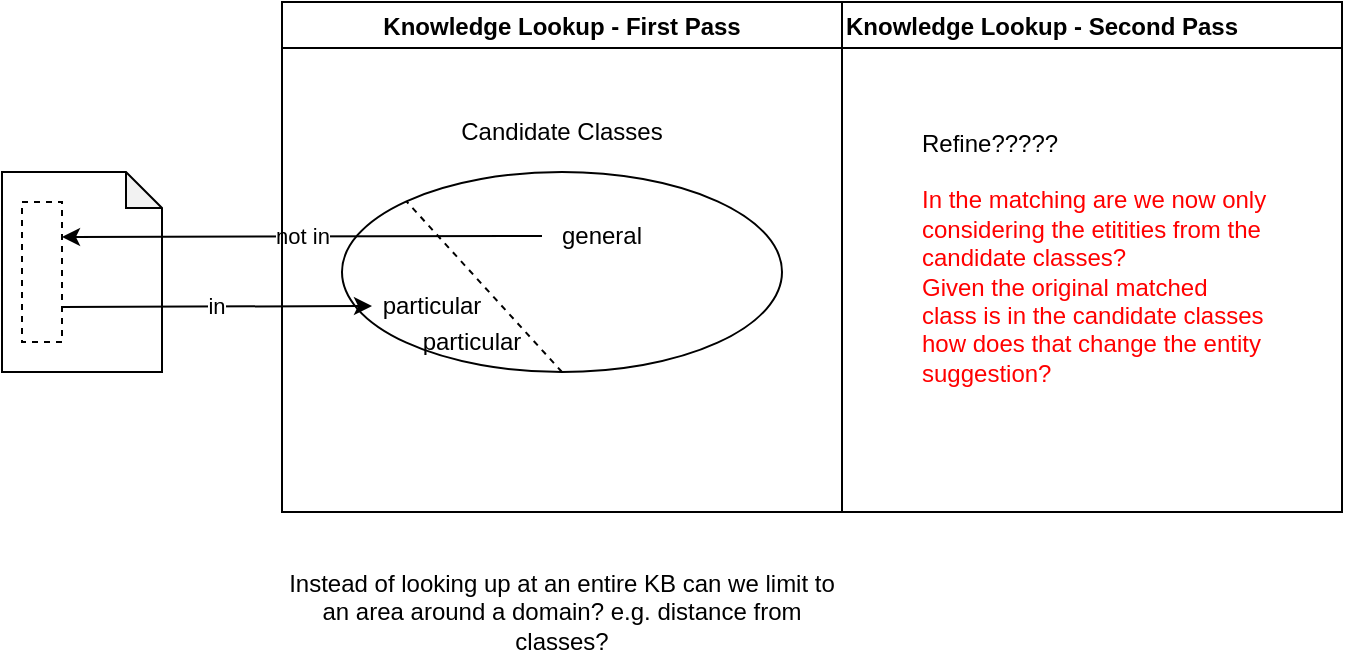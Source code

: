 <mxfile version="12.1.7" type="device" pages="2"><diagram id="ai1DU3USYzL3meGqujz6" name="Page-1"><mxGraphModel dx="1408" dy="842" grid="1" gridSize="10" guides="1" tooltips="1" connect="1" arrows="1" fold="1" page="0" pageScale="1" pageWidth="1169" pageHeight="827" math="0" shadow="0"><root><mxCell id="0"/><mxCell id="1" parent="0"/><mxCell id="6HZxK-3oF3KQCqMoriLi-1" value="" style="shape=note;whiteSpace=wrap;html=1;backgroundOutline=1;darkOpacity=0.05;size=18;" parent="1" vertex="1"><mxGeometry x="120" y="110" width="80" height="100" as="geometry"/></mxCell><mxCell id="6HZxK-3oF3KQCqMoriLi-2" value="" style="ellipse;whiteSpace=wrap;html=1;" parent="1" vertex="1"><mxGeometry x="290" y="110" width="220" height="100" as="geometry"/></mxCell><mxCell id="6HZxK-3oF3KQCqMoriLi-3" value="" style="endArrow=none;dashed=1;html=1;entryX=0;entryY=0;entryDx=0;entryDy=0;exitX=0.5;exitY=1;exitDx=0;exitDy=0;" parent="1" source="6HZxK-3oF3KQCqMoriLi-2" target="6HZxK-3oF3KQCqMoriLi-2" edge="1"><mxGeometry width="50" height="50" relative="1" as="geometry"><mxPoint x="120" y="280" as="sourcePoint"/><mxPoint x="170" y="230" as="targetPoint"/></mxGeometry></mxCell><mxCell id="6HZxK-3oF3KQCqMoriLi-4" value="in" style="endArrow=classic;html=1;entryX=0;entryY=0.5;entryDx=0;entryDy=0;exitX=1;exitY=0.75;exitDx=0;exitDy=0;" parent="1" source="6HZxK-3oF3KQCqMoriLi-12" target="6HZxK-3oF3KQCqMoriLi-5" edge="1"><mxGeometry width="50" height="50" relative="1" as="geometry"><mxPoint x="150" y="390" as="sourcePoint"/><mxPoint x="280" y="300" as="targetPoint"/></mxGeometry></mxCell><mxCell id="6HZxK-3oF3KQCqMoriLi-5" value="particular" style="text;html=1;strokeColor=none;fillColor=none;align=center;verticalAlign=middle;whiteSpace=wrap;rounded=0;" parent="1" vertex="1"><mxGeometry x="305" y="167" width="60" height="20" as="geometry"/></mxCell><mxCell id="6HZxK-3oF3KQCqMoriLi-6" value="general" style="text;html=1;strokeColor=none;fillColor=none;align=center;verticalAlign=middle;whiteSpace=wrap;rounded=0;" parent="1" vertex="1"><mxGeometry x="390" y="132" width="60" height="20" as="geometry"/></mxCell><mxCell id="6HZxK-3oF3KQCqMoriLi-9" value="not in" style="endArrow=classic;html=1;entryX=1;entryY=0.25;entryDx=0;entryDy=0;exitX=0;exitY=0.5;exitDx=0;exitDy=0;" parent="1" source="6HZxK-3oF3KQCqMoriLi-6" target="6HZxK-3oF3KQCqMoriLi-12" edge="1"><mxGeometry width="50" height="50" relative="1" as="geometry"><mxPoint x="240" y="450" as="sourcePoint"/><mxPoint x="290" y="400" as="targetPoint"/></mxGeometry></mxCell><mxCell id="6HZxK-3oF3KQCqMoriLi-10" value="Candidate Classes" style="text;html=1;strokeColor=none;fillColor=none;align=center;verticalAlign=middle;whiteSpace=wrap;rounded=0;" parent="1" vertex="1"><mxGeometry x="335" y="80" width="130" height="20" as="geometry"/></mxCell><mxCell id="6HZxK-3oF3KQCqMoriLi-12" value="" style="rounded=0;whiteSpace=wrap;html=1;dashed=1;" parent="1" vertex="1"><mxGeometry x="130" y="125" width="20" height="70" as="geometry"/></mxCell><mxCell id="6HZxK-3oF3KQCqMoriLi-13" value="Knowledge Lookup - First Pass" style="swimlane;" parent="1" vertex="1"><mxGeometry x="260" y="25" width="280" height="255" as="geometry"/></mxCell><mxCell id="6HZxK-3oF3KQCqMoriLi-14" value="particular" style="text;html=1;strokeColor=none;fillColor=none;align=center;verticalAlign=middle;whiteSpace=wrap;rounded=0;" parent="1" vertex="1"><mxGeometry x="325" y="185" width="60" height="20" as="geometry"/></mxCell><mxCell id="6HZxK-3oF3KQCqMoriLi-15" value="Knowledge Lookup - Second Pass" style="swimlane;align=left;" parent="1" vertex="1"><mxGeometry x="540" y="25" width="250" height="255" as="geometry"/></mxCell><mxCell id="6HZxK-3oF3KQCqMoriLi-16" value="Refine?????&lt;br&gt;&lt;br&gt;&lt;font color=&quot;#ff0000&quot;&gt;In the matching are we now only considering the etitities from the candidate classes?&lt;br&gt;Given the original matched class is in the candidate classes how does that change the entity suggestion?&lt;br&gt;&lt;br&gt;&lt;/font&gt;" style="text;html=1;strokeColor=none;fillColor=none;align=left;verticalAlign=middle;whiteSpace=wrap;rounded=0;" parent="6HZxK-3oF3KQCqMoriLi-15" vertex="1"><mxGeometry x="37.5" y="75" width="175" height="119" as="geometry"/></mxCell><mxCell id="6HZxK-3oF3KQCqMoriLi-17" value="Instead of looking up at an entire KB can we limit to an area around a domain? e.g. distance from classes?" style="text;html=1;strokeColor=none;fillColor=none;align=center;verticalAlign=middle;whiteSpace=wrap;rounded=0;" parent="1" vertex="1"><mxGeometry x="260" y="320" width="280" height="20" as="geometry"/></mxCell></root></mxGraphModel></diagram><diagram id="KGXPRxNM5EHtN6fkVH7N" name="Page-2"><mxGraphModel dx="1408" dy="842" grid="1" gridSize="10" guides="1" tooltips="1" connect="1" arrows="1" fold="1" page="0" pageScale="1" pageWidth="1169" pageHeight="827" math="0" shadow="0"><root><mxCell id="NYJF4WKKpPtezfLDNd0v-0"/><mxCell id="NYJF4WKKpPtezfLDNd0v-1" parent="NYJF4WKKpPtezfLDNd0v-0"/><mxCell id="NYJF4WKKpPtezfLDNd0v-12" value="" style="rounded=0;whiteSpace=wrap;html=1;fillColor=none;dashed=1;" vertex="1" parent="NYJF4WKKpPtezfLDNd0v-1"><mxGeometry x="265" y="95" width="150" height="90" as="geometry"/></mxCell><mxCell id="NYJF4WKKpPtezfLDNd0v-2" value="Knowledge&lt;br&gt;Base" style="shape=parallelogram;perimeter=parallelogramPerimeter;whiteSpace=wrap;html=1;" vertex="1" parent="NYJF4WKKpPtezfLDNd0v-1"><mxGeometry x="80" y="350" width="120" height="60" as="geometry"/></mxCell><mxCell id="NYJF4WKKpPtezfLDNd0v-3" value="tabular&lt;br&gt;data" style="shape=parallelogram;perimeter=parallelogramPerimeter;whiteSpace=wrap;html=1;fillColor=#d5e8d4;strokeColor=#82b366;" vertex="1" parent="NYJF4WKKpPtezfLDNd0v-1"><mxGeometry x="80" y="110" width="120" height="60" as="geometry"/></mxCell><mxCell id="NYJF4WKKpPtezfLDNd0v-4" value="Text &lt;br&gt;Pre-Processing" style="shape=step;perimeter=stepPerimeter;whiteSpace=wrap;html=1;fixedSize=1;fillColor=#ffe6cc;strokeColor=#d79b00;" vertex="1" parent="NYJF4WKKpPtezfLDNd0v-1"><mxGeometry x="280" y="110" width="120" height="60" as="geometry"/></mxCell><mxCell id="NYJF4WKKpPtezfLDNd0v-5" value="Candidate&lt;br&gt;Type&lt;br&gt;Extraction" style="shape=step;perimeter=stepPerimeter;whiteSpace=wrap;html=1;fixedSize=1;" vertex="1" parent="NYJF4WKKpPtezfLDNd0v-1"><mxGeometry x="480" y="230" width="120" height="60" as="geometry"/></mxCell><mxCell id="NYJF4WKKpPtezfLDNd0v-6" value="Entity&lt;br&gt;Identification&lt;br&gt;lookup" style="shape=step;perimeter=stepPerimeter;whiteSpace=wrap;html=1;fixedSize=1;fillColor=#ffe6cc;strokeColor=#d79b00;" vertex="1" parent="NYJF4WKKpPtezfLDNd0v-1"><mxGeometry x="280" y="230" width="120" height="60" as="geometry"/></mxCell><mxCell id="NYJF4WKKpPtezfLDNd0v-7" value="" style="endArrow=classic;html=1;exitX=1;exitY=0.25;exitDx=0;exitDy=0;entryX=0.083;entryY=0.272;entryDx=0;entryDy=0;entryPerimeter=0;" edge="1" parent="NYJF4WKKpPtezfLDNd0v-1" source="NYJF4WKKpPtezfLDNd0v-3" target="NYJF4WKKpPtezfLDNd0v-4"><mxGeometry width="50" height="50" relative="1" as="geometry"><mxPoint x="90" y="420" as="sourcePoint"/><mxPoint x="290" y="120" as="targetPoint"/></mxGeometry></mxCell><mxCell id="NYJF4WKKpPtezfLDNd0v-8" value="" style="endArrow=classic;html=1;entryX=0.5;entryY=0;entryDx=0;entryDy=0;exitX=0.5;exitY=1;exitDx=0;exitDy=0;" edge="1" parent="NYJF4WKKpPtezfLDNd0v-1" source="NYJF4WKKpPtezfLDNd0v-4" target="NYJF4WKKpPtezfLDNd0v-6"><mxGeometry width="50" height="50" relative="1" as="geometry"><mxPoint x="80" y="420" as="sourcePoint"/><mxPoint x="130" y="370" as="targetPoint"/></mxGeometry></mxCell><mxCell id="NYJF4WKKpPtezfLDNd0v-9" value="" style="endArrow=classic;html=1;entryX=0;entryY=0.25;entryDx=0;entryDy=0;exitX=1;exitY=0.5;exitDx=0;exitDy=0;edgeStyle=entityRelationEdgeStyle;" edge="1" parent="NYJF4WKKpPtezfLDNd0v-1" source="NYJF4WKKpPtezfLDNd0v-3" target="NYJF4WKKpPtezfLDNd0v-6"><mxGeometry width="50" height="50" relative="1" as="geometry"><mxPoint x="130" y="410" as="sourcePoint"/><mxPoint x="180" y="360" as="targetPoint"/></mxGeometry></mxCell><mxCell id="NYJF4WKKpPtezfLDNd0v-10" value="" style="endArrow=classic;html=1;entryX=0;entryY=0.5;entryDx=0;entryDy=0;" edge="1" parent="NYJF4WKKpPtezfLDNd0v-1" target="NYJF4WKKpPtezfLDNd0v-5"><mxGeometry width="50" height="50" relative="1" as="geometry"><mxPoint x="400" y="260" as="sourcePoint"/><mxPoint x="310" y="270" as="targetPoint"/></mxGeometry></mxCell><mxCell id="NYJF4WKKpPtezfLDNd0v-11" value="" style="endArrow=classic;html=1;entryX=0;entryY=0.75;entryDx=0;entryDy=0;exitX=1;exitY=0.5;exitDx=0;exitDy=0;edgeStyle=entityRelationEdgeStyle;" edge="1" parent="NYJF4WKKpPtezfLDNd0v-1" source="NYJF4WKKpPtezfLDNd0v-2" target="NYJF4WKKpPtezfLDNd0v-6"><mxGeometry width="50" height="50" relative="1" as="geometry"><mxPoint x="197.765" y="269.706" as="sourcePoint"/><mxPoint x="304.824" y="259.118" as="targetPoint"/></mxGeometry></mxCell><mxCell id="NYJF4WKKpPtezfLDNd0v-13" value="classifier" style="rounded=1;whiteSpace=wrap;html=1;" vertex="1" parent="NYJF4WKKpPtezfLDNd0v-1"><mxGeometry x="880" y="350" width="120" height="60" as="geometry"/></mxCell><mxCell id="NYJF4WKKpPtezfLDNd0v-14" value="Sample &lt;br&gt;Extraction" style="shape=step;perimeter=stepPerimeter;whiteSpace=wrap;html=1;fixedSize=1;fillColor=none;" vertex="1" parent="NYJF4WKKpPtezfLDNd0v-1"><mxGeometry x="480" y="350" width="120" height="60" as="geometry"/></mxCell><mxCell id="NYJF4WKKpPtezfLDNd0v-15" value="" style="endArrow=classic;html=1;entryX=0;entryY=0.75;entryDx=0;entryDy=0;exitX=1;exitY=0.75;exitDx=0;exitDy=0;" edge="1" parent="NYJF4WKKpPtezfLDNd0v-1" source="NYJF4WKKpPtezfLDNd0v-2" target="NYJF4WKKpPtezfLDNd0v-14"><mxGeometry width="50" height="50" relative="1" as="geometry"><mxPoint x="130" y="500" as="sourcePoint"/><mxPoint x="180" y="450" as="targetPoint"/></mxGeometry></mxCell><mxCell id="NYJF4WKKpPtezfLDNd0v-16" value="" style="endArrow=classic;html=1;entryX=0.5;entryY=0;entryDx=0;entryDy=0;exitX=0.5;exitY=1;exitDx=0;exitDy=0;" edge="1" parent="NYJF4WKKpPtezfLDNd0v-1" source="NYJF4WKKpPtezfLDNd0v-5" target="NYJF4WKKpPtezfLDNd0v-14"><mxGeometry width="50" height="50" relative="1" as="geometry"><mxPoint x="350" y="180" as="sourcePoint"/><mxPoint x="350" y="240" as="targetPoint"/></mxGeometry></mxCell><mxCell id="NYJF4WKKpPtezfLDNd0v-17" value="Classifier &lt;br&gt;Training &lt;br&gt;fine tunning" style="shape=step;perimeter=stepPerimeter;whiteSpace=wrap;html=1;fixedSize=1;" vertex="1" parent="NYJF4WKKpPtezfLDNd0v-1"><mxGeometry x="680" y="350" width="120" height="60" as="geometry"/></mxCell><mxCell id="NYJF4WKKpPtezfLDNd0v-18" value="" style="endArrow=classic;html=1;entryX=0;entryY=0.75;entryDx=0;entryDy=0;exitX=1;exitY=0.75;exitDx=0;exitDy=0;" edge="1" parent="NYJF4WKKpPtezfLDNd0v-1" source="NYJF4WKKpPtezfLDNd0v-14" target="NYJF4WKKpPtezfLDNd0v-17"><mxGeometry width="50" height="50" relative="1" as="geometry"><mxPoint x="530" y="510" as="sourcePoint"/><mxPoint x="580" y="460" as="targetPoint"/></mxGeometry></mxCell><mxCell id="NYJF4WKKpPtezfLDNd0v-19" value="" style="endArrow=classic;html=1;exitX=1;exitY=0.5;exitDx=0;exitDy=0;entryX=0;entryY=0.25;entryDx=0;entryDy=0;edgeStyle=entityRelationEdgeStyle;" edge="1" parent="NYJF4WKKpPtezfLDNd0v-1" source="NYJF4WKKpPtezfLDNd0v-4" target="NYJF4WKKpPtezfLDNd0v-13"><mxGeometry width="50" height="50" relative="1" as="geometry"><mxPoint x="590" y="190" as="sourcePoint"/><mxPoint x="640" y="140" as="targetPoint"/></mxGeometry></mxCell><mxCell id="NYJF4WKKpPtezfLDNd0v-20" value="" style="endArrow=classic;html=1;entryX=0;entryY=0.5;entryDx=0;entryDy=0;exitX=1;exitY=0.5;exitDx=0;exitDy=0;" edge="1" parent="NYJF4WKKpPtezfLDNd0v-1" source="NYJF4WKKpPtezfLDNd0v-17" target="NYJF4WKKpPtezfLDNd0v-13"><mxGeometry width="50" height="50" relative="1" as="geometry"><mxPoint x="761" y="524" as="sourcePoint"/><mxPoint x="811" y="474" as="targetPoint"/></mxGeometry></mxCell><mxCell id="NYJF4WKKpPtezfLDNd0v-21" value="Class" style="ellipse;whiteSpace=wrap;html=1;aspect=fixed;" vertex="1" parent="NYJF4WKKpPtezfLDNd0v-1"><mxGeometry x="900" y="220" width="80" height="80" as="geometry"/></mxCell><mxCell id="NYJF4WKKpPtezfLDNd0v-22" value="" style="endArrow=classic;html=1;entryX=0.5;entryY=1;entryDx=0;entryDy=0;" edge="1" parent="NYJF4WKKpPtezfLDNd0v-1" target="NYJF4WKKpPtezfLDNd0v-21"><mxGeometry width="50" height="50" relative="1" as="geometry"><mxPoint x="940" y="350" as="sourcePoint"/><mxPoint x="1000" y="500" as="targetPoint"/></mxGeometry></mxCell></root></mxGraphModel></diagram></mxfile>
